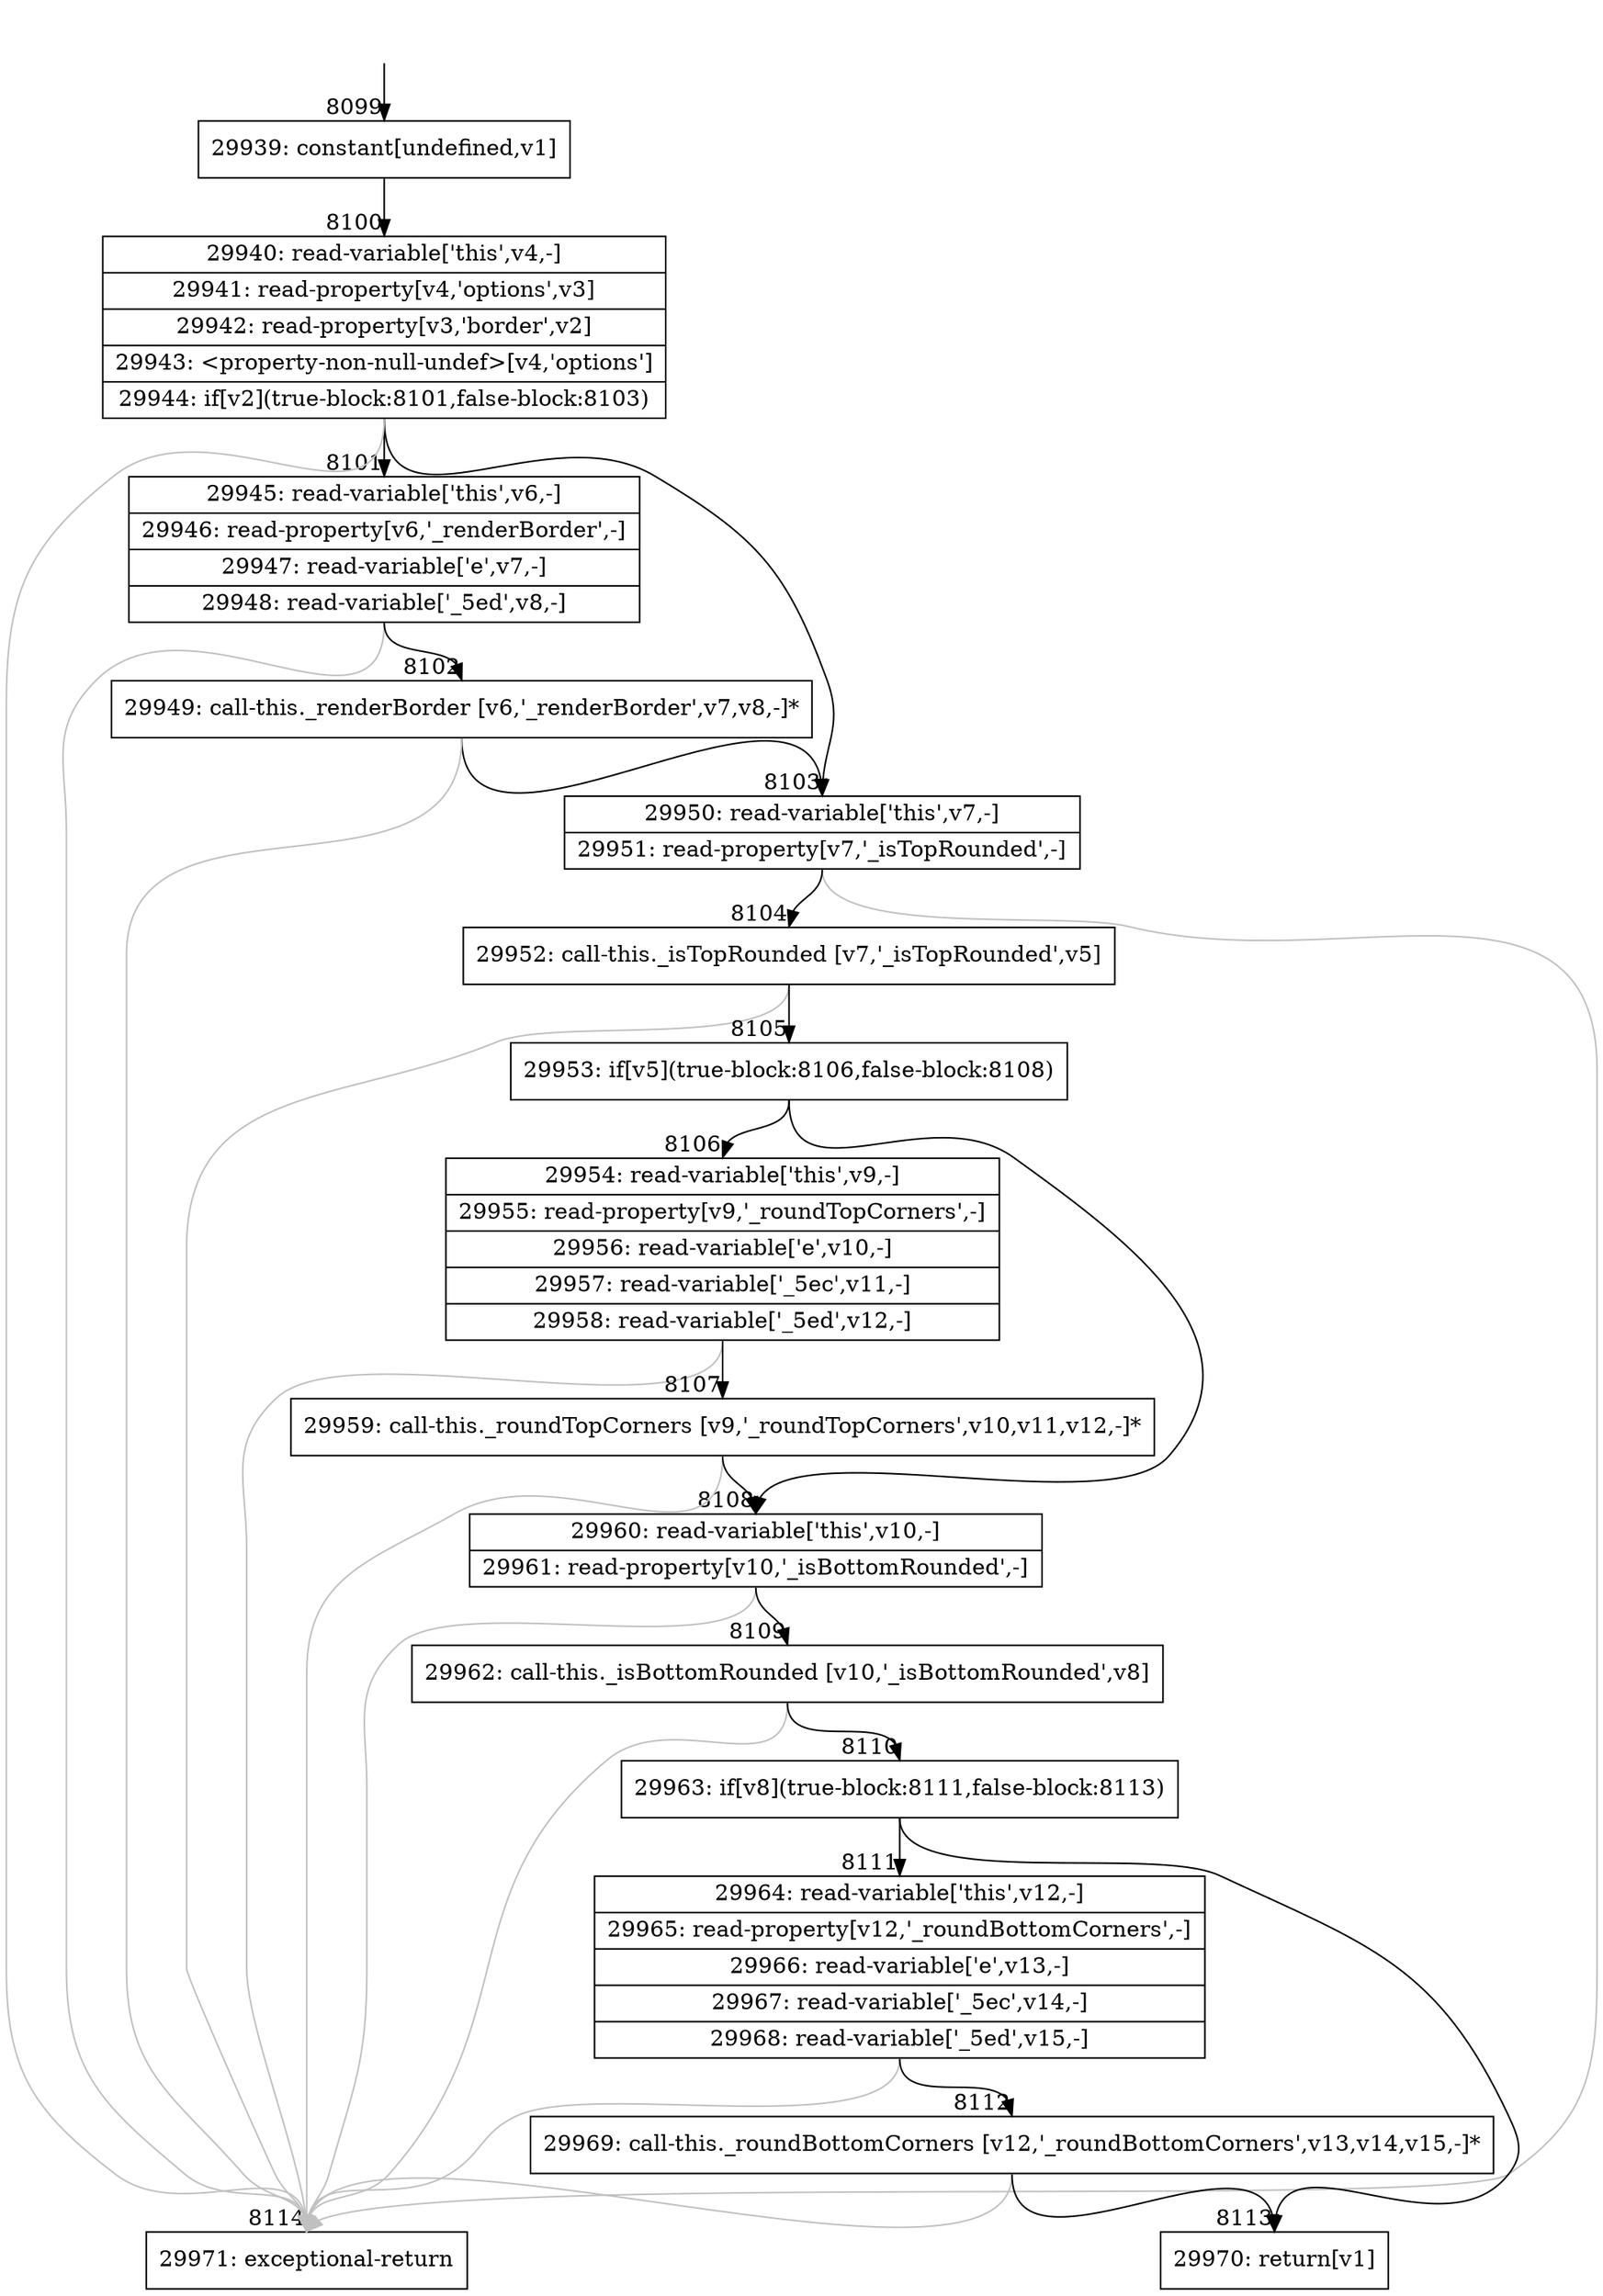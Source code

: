 digraph {
rankdir="TD"
BB_entry532[shape=none,label=""];
BB_entry532 -> BB8099 [tailport=s, headport=n, headlabel="    8099"]
BB8099 [shape=record label="{29939: constant[undefined,v1]}" ] 
BB8099 -> BB8100 [tailport=s, headport=n, headlabel="      8100"]
BB8100 [shape=record label="{29940: read-variable['this',v4,-]|29941: read-property[v4,'options',v3]|29942: read-property[v3,'border',v2]|29943: \<property-non-null-undef\>[v4,'options']|29944: if[v2](true-block:8101,false-block:8103)}" ] 
BB8100 -> BB8101 [tailport=s, headport=n, headlabel="      8101"]
BB8100 -> BB8103 [tailport=s, headport=n, headlabel="      8103"]
BB8100 -> BB8114 [tailport=s, headport=n, color=gray, headlabel="      8114"]
BB8101 [shape=record label="{29945: read-variable['this',v6,-]|29946: read-property[v6,'_renderBorder',-]|29947: read-variable['e',v7,-]|29948: read-variable['_5ed',v8,-]}" ] 
BB8101 -> BB8102 [tailport=s, headport=n, headlabel="      8102"]
BB8101 -> BB8114 [tailport=s, headport=n, color=gray]
BB8102 [shape=record label="{29949: call-this._renderBorder [v6,'_renderBorder',v7,v8,-]*}" ] 
BB8102 -> BB8103 [tailport=s, headport=n]
BB8102 -> BB8114 [tailport=s, headport=n, color=gray]
BB8103 [shape=record label="{29950: read-variable['this',v7,-]|29951: read-property[v7,'_isTopRounded',-]}" ] 
BB8103 -> BB8104 [tailport=s, headport=n, headlabel="      8104"]
BB8103 -> BB8114 [tailport=s, headport=n, color=gray]
BB8104 [shape=record label="{29952: call-this._isTopRounded [v7,'_isTopRounded',v5]}" ] 
BB8104 -> BB8105 [tailport=s, headport=n, headlabel="      8105"]
BB8104 -> BB8114 [tailport=s, headport=n, color=gray]
BB8105 [shape=record label="{29953: if[v5](true-block:8106,false-block:8108)}" ] 
BB8105 -> BB8106 [tailport=s, headport=n, headlabel="      8106"]
BB8105 -> BB8108 [tailport=s, headport=n, headlabel="      8108"]
BB8106 [shape=record label="{29954: read-variable['this',v9,-]|29955: read-property[v9,'_roundTopCorners',-]|29956: read-variable['e',v10,-]|29957: read-variable['_5ec',v11,-]|29958: read-variable['_5ed',v12,-]}" ] 
BB8106 -> BB8107 [tailport=s, headport=n, headlabel="      8107"]
BB8106 -> BB8114 [tailport=s, headport=n, color=gray]
BB8107 [shape=record label="{29959: call-this._roundTopCorners [v9,'_roundTopCorners',v10,v11,v12,-]*}" ] 
BB8107 -> BB8108 [tailport=s, headport=n]
BB8107 -> BB8114 [tailport=s, headport=n, color=gray]
BB8108 [shape=record label="{29960: read-variable['this',v10,-]|29961: read-property[v10,'_isBottomRounded',-]}" ] 
BB8108 -> BB8109 [tailport=s, headport=n, headlabel="      8109"]
BB8108 -> BB8114 [tailport=s, headport=n, color=gray]
BB8109 [shape=record label="{29962: call-this._isBottomRounded [v10,'_isBottomRounded',v8]}" ] 
BB8109 -> BB8110 [tailport=s, headport=n, headlabel="      8110"]
BB8109 -> BB8114 [tailport=s, headport=n, color=gray]
BB8110 [shape=record label="{29963: if[v8](true-block:8111,false-block:8113)}" ] 
BB8110 -> BB8111 [tailport=s, headport=n, headlabel="      8111"]
BB8110 -> BB8113 [tailport=s, headport=n, headlabel="      8113"]
BB8111 [shape=record label="{29964: read-variable['this',v12,-]|29965: read-property[v12,'_roundBottomCorners',-]|29966: read-variable['e',v13,-]|29967: read-variable['_5ec',v14,-]|29968: read-variable['_5ed',v15,-]}" ] 
BB8111 -> BB8112 [tailport=s, headport=n, headlabel="      8112"]
BB8111 -> BB8114 [tailport=s, headport=n, color=gray]
BB8112 [shape=record label="{29969: call-this._roundBottomCorners [v12,'_roundBottomCorners',v13,v14,v15,-]*}" ] 
BB8112 -> BB8113 [tailport=s, headport=n]
BB8112 -> BB8114 [tailport=s, headport=n, color=gray]
BB8113 [shape=record label="{29970: return[v1]}" ] 
BB8114 [shape=record label="{29971: exceptional-return}" ] 
//#$~ 5810
}
